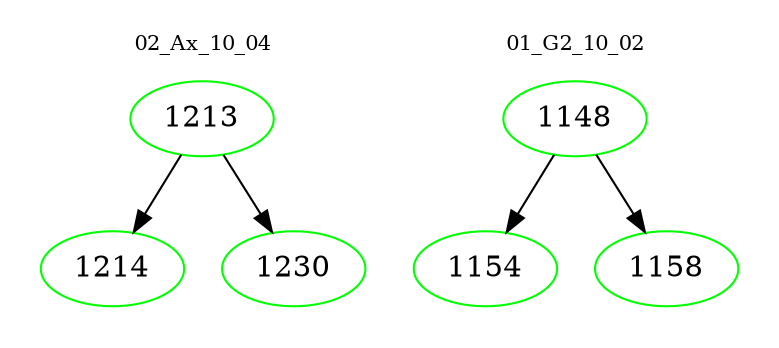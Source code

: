 digraph{
subgraph cluster_0 {
color = white
label = "02_Ax_10_04";
fontsize=10;
T0_1213 [label="1213", color="green"]
T0_1213 -> T0_1214 [color="black"]
T0_1214 [label="1214", color="green"]
T0_1213 -> T0_1230 [color="black"]
T0_1230 [label="1230", color="green"]
}
subgraph cluster_1 {
color = white
label = "01_G2_10_02";
fontsize=10;
T1_1148 [label="1148", color="green"]
T1_1148 -> T1_1154 [color="black"]
T1_1154 [label="1154", color="green"]
T1_1148 -> T1_1158 [color="black"]
T1_1158 [label="1158", color="green"]
}
}
